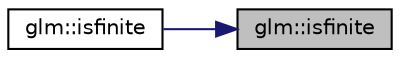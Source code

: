 digraph "glm::isfinite"
{
 // LATEX_PDF_SIZE
  edge [fontname="Helvetica",fontsize="10",labelfontname="Helvetica",labelfontsize="10"];
  node [fontname="Helvetica",fontsize="10",shape=record];
  rankdir="RL";
  Node1 [label="glm::isfinite",height=0.2,width=0.4,color="black", fillcolor="grey75", style="filled", fontcolor="black",tooltip="Test whether or not a scalar or each vector component is a finite value. (From GLM_GTX_compatibility)"];
  Node1 -> Node2 [dir="back",color="midnightblue",fontsize="10",style="solid",fontname="Helvetica"];
  Node2 [label="glm::isfinite",height=0.2,width=0.4,color="black", fillcolor="white", style="filled",URL="$group__gtx__compatibility.html#ga553e2e95b06a0f70c718605998889d3b",tooltip="Test whether or not a scalar or each vector component is a finite value. (From GLM_GTX_compatibility)"];
}
